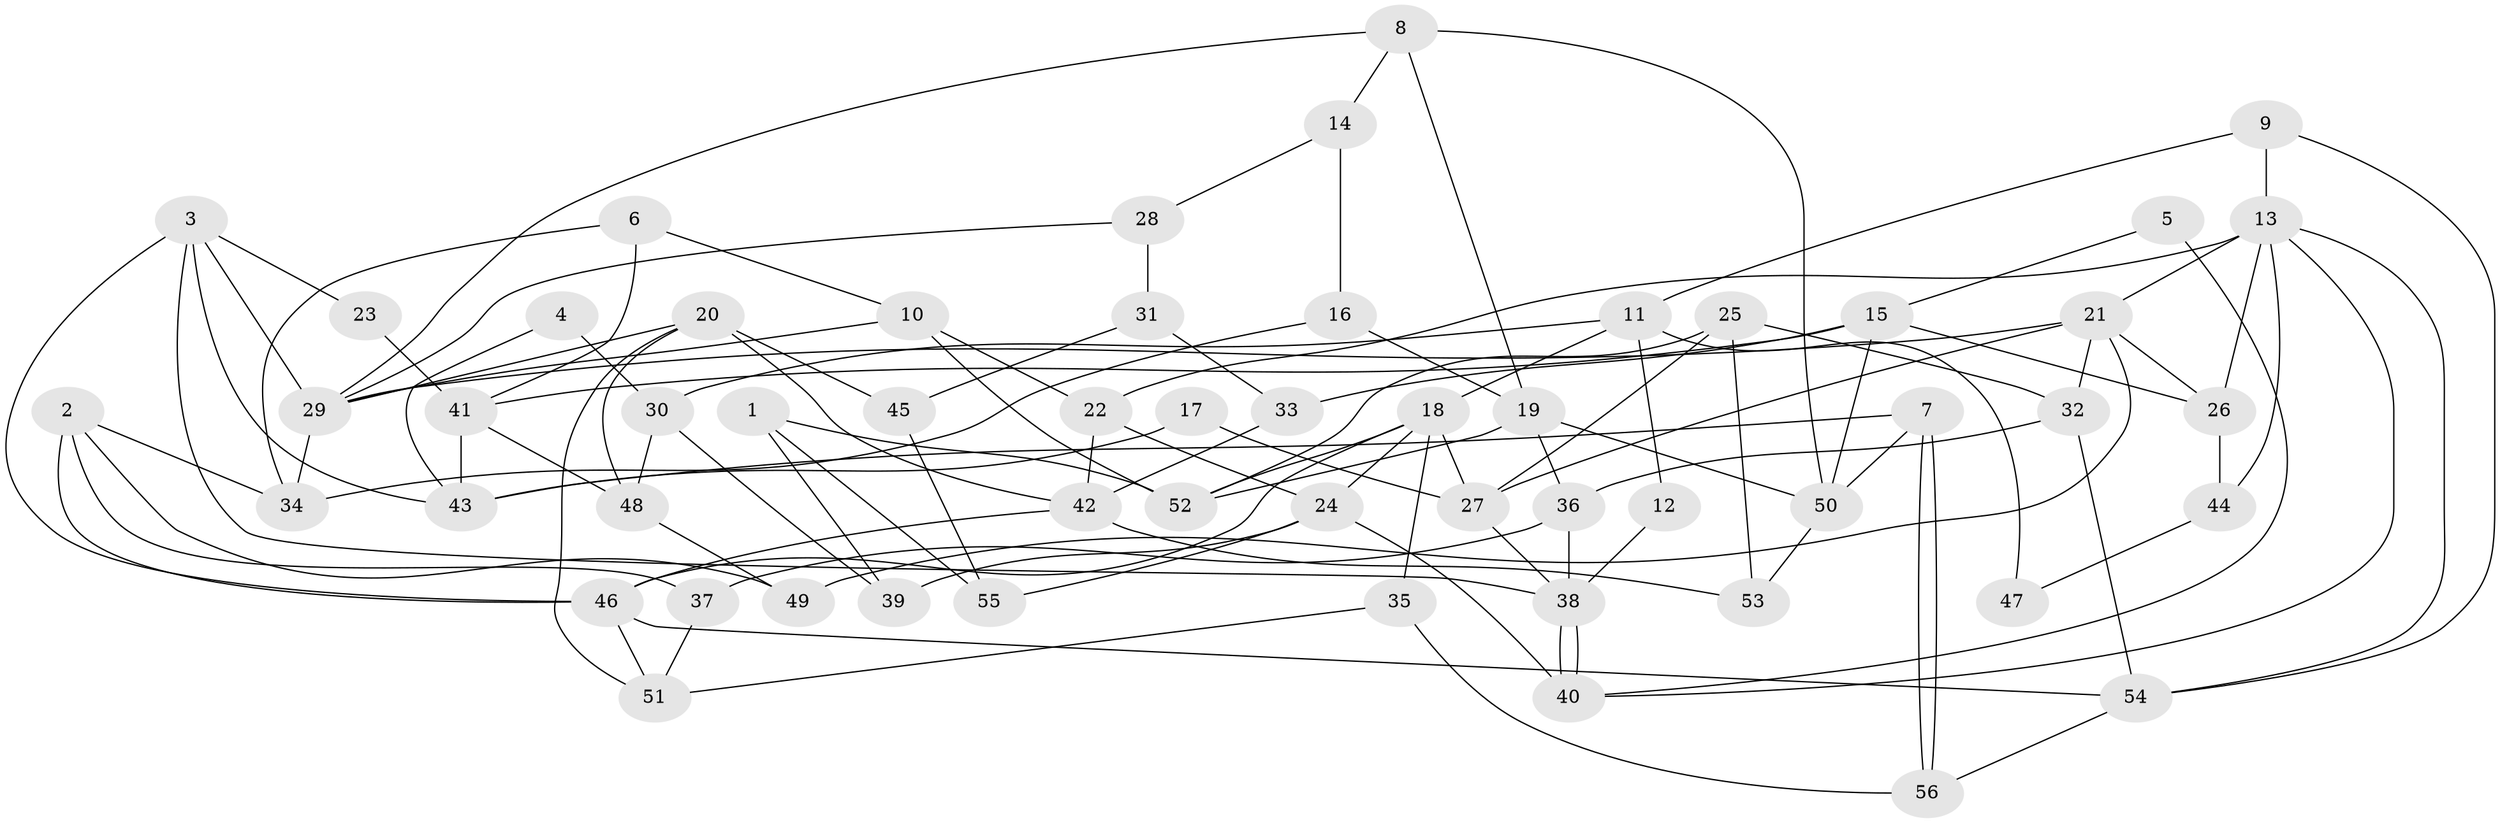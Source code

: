// Generated by graph-tools (version 1.1) at 2025/14/03/09/25 04:14:49]
// undirected, 56 vertices, 112 edges
graph export_dot {
graph [start="1"]
  node [color=gray90,style=filled];
  1;
  2;
  3;
  4;
  5;
  6;
  7;
  8;
  9;
  10;
  11;
  12;
  13;
  14;
  15;
  16;
  17;
  18;
  19;
  20;
  21;
  22;
  23;
  24;
  25;
  26;
  27;
  28;
  29;
  30;
  31;
  32;
  33;
  34;
  35;
  36;
  37;
  38;
  39;
  40;
  41;
  42;
  43;
  44;
  45;
  46;
  47;
  48;
  49;
  50;
  51;
  52;
  53;
  54;
  55;
  56;
  1 -- 55;
  1 -- 52;
  1 -- 39;
  2 -- 49;
  2 -- 46;
  2 -- 34;
  2 -- 37;
  3 -- 38;
  3 -- 43;
  3 -- 23;
  3 -- 29;
  3 -- 46;
  4 -- 43;
  4 -- 30;
  5 -- 40;
  5 -- 15;
  6 -- 10;
  6 -- 34;
  6 -- 41;
  7 -- 50;
  7 -- 56;
  7 -- 56;
  7 -- 43;
  8 -- 29;
  8 -- 50;
  8 -- 14;
  8 -- 19;
  9 -- 13;
  9 -- 54;
  9 -- 11;
  10 -- 52;
  10 -- 29;
  10 -- 22;
  11 -- 18;
  11 -- 12;
  11 -- 30;
  11 -- 47;
  12 -- 38;
  13 -- 54;
  13 -- 22;
  13 -- 21;
  13 -- 26;
  13 -- 40;
  13 -- 44;
  14 -- 16;
  14 -- 28;
  15 -- 26;
  15 -- 50;
  15 -- 33;
  15 -- 41;
  16 -- 34;
  16 -- 19;
  17 -- 43;
  17 -- 27;
  18 -- 24;
  18 -- 35;
  18 -- 27;
  18 -- 46;
  18 -- 52;
  19 -- 36;
  19 -- 50;
  19 -- 52;
  20 -- 29;
  20 -- 42;
  20 -- 45;
  20 -- 48;
  20 -- 51;
  21 -- 27;
  21 -- 26;
  21 -- 29;
  21 -- 32;
  21 -- 49;
  22 -- 24;
  22 -- 42;
  23 -- 41;
  24 -- 40;
  24 -- 39;
  24 -- 55;
  25 -- 52;
  25 -- 27;
  25 -- 32;
  25 -- 53;
  26 -- 44;
  27 -- 38;
  28 -- 29;
  28 -- 31;
  29 -- 34;
  30 -- 48;
  30 -- 39;
  31 -- 33;
  31 -- 45;
  32 -- 36;
  32 -- 54;
  33 -- 42;
  35 -- 56;
  35 -- 51;
  36 -- 37;
  36 -- 38;
  37 -- 51;
  38 -- 40;
  38 -- 40;
  41 -- 43;
  41 -- 48;
  42 -- 46;
  42 -- 53;
  44 -- 47;
  45 -- 55;
  46 -- 51;
  46 -- 54;
  48 -- 49;
  50 -- 53;
  54 -- 56;
}
